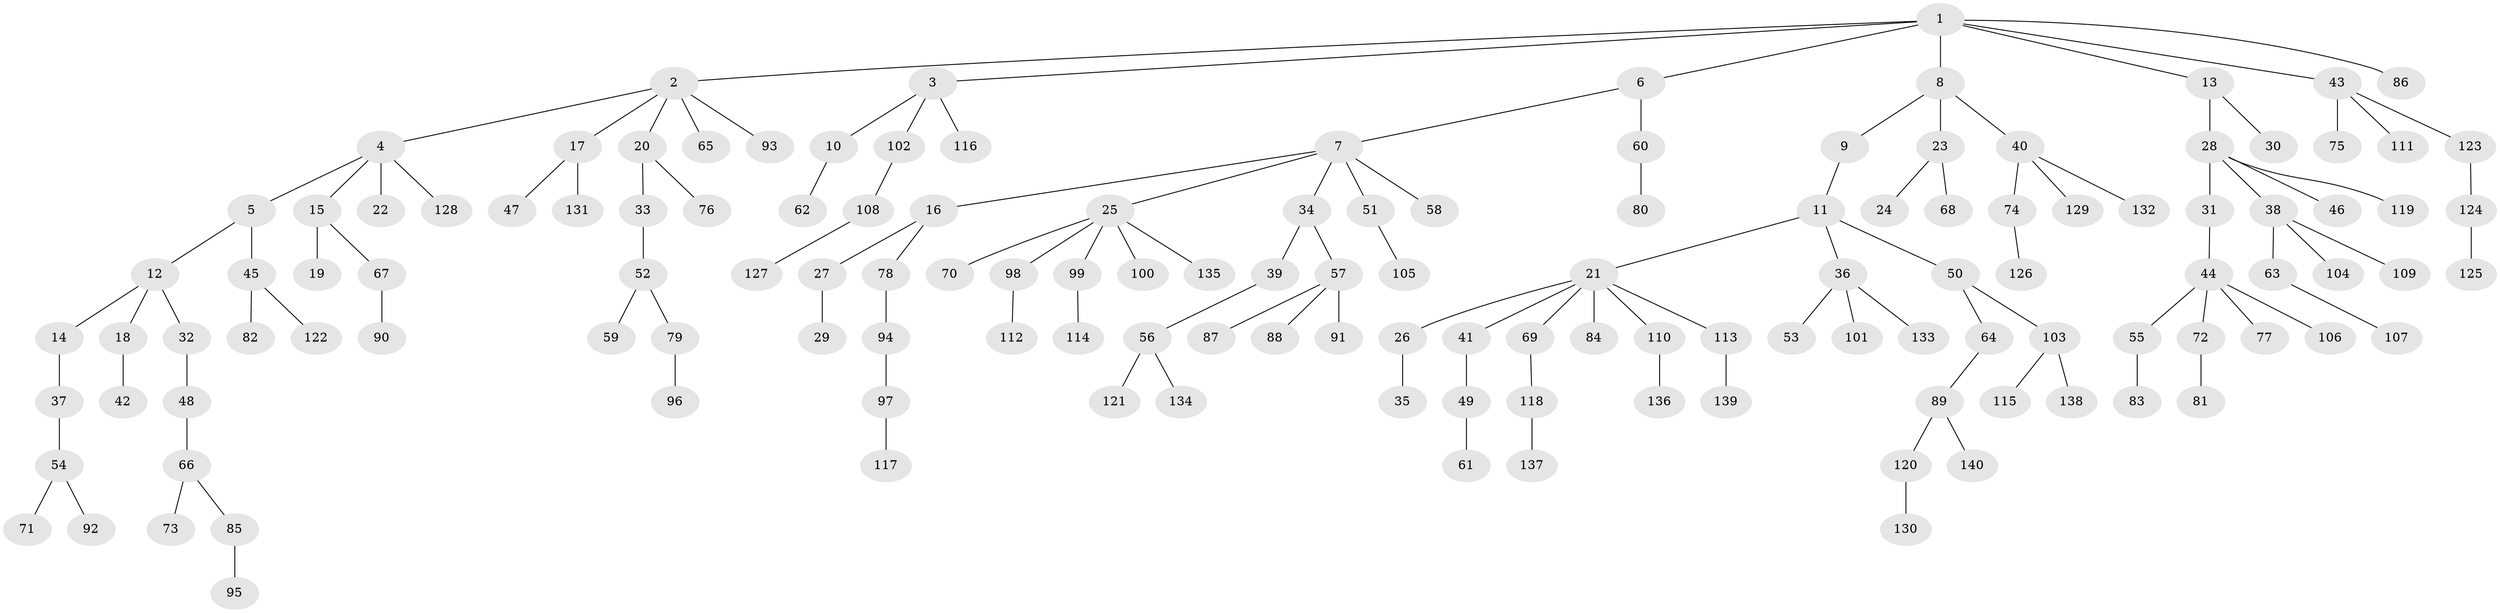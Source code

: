 // coarse degree distribution, {4: 0.1, 3: 0.08571428571428572, 1: 0.5, 5: 0.04285714285714286, 2: 0.2571428571428571, 6: 0.014285714285714285}
// Generated by graph-tools (version 1.1) at 2025/37/03/04/25 23:37:29]
// undirected, 140 vertices, 139 edges
graph export_dot {
  node [color=gray90,style=filled];
  1;
  2;
  3;
  4;
  5;
  6;
  7;
  8;
  9;
  10;
  11;
  12;
  13;
  14;
  15;
  16;
  17;
  18;
  19;
  20;
  21;
  22;
  23;
  24;
  25;
  26;
  27;
  28;
  29;
  30;
  31;
  32;
  33;
  34;
  35;
  36;
  37;
  38;
  39;
  40;
  41;
  42;
  43;
  44;
  45;
  46;
  47;
  48;
  49;
  50;
  51;
  52;
  53;
  54;
  55;
  56;
  57;
  58;
  59;
  60;
  61;
  62;
  63;
  64;
  65;
  66;
  67;
  68;
  69;
  70;
  71;
  72;
  73;
  74;
  75;
  76;
  77;
  78;
  79;
  80;
  81;
  82;
  83;
  84;
  85;
  86;
  87;
  88;
  89;
  90;
  91;
  92;
  93;
  94;
  95;
  96;
  97;
  98;
  99;
  100;
  101;
  102;
  103;
  104;
  105;
  106;
  107;
  108;
  109;
  110;
  111;
  112;
  113;
  114;
  115;
  116;
  117;
  118;
  119;
  120;
  121;
  122;
  123;
  124;
  125;
  126;
  127;
  128;
  129;
  130;
  131;
  132;
  133;
  134;
  135;
  136;
  137;
  138;
  139;
  140;
  1 -- 2;
  1 -- 3;
  1 -- 6;
  1 -- 8;
  1 -- 13;
  1 -- 43;
  1 -- 86;
  2 -- 4;
  2 -- 17;
  2 -- 20;
  2 -- 65;
  2 -- 93;
  3 -- 10;
  3 -- 102;
  3 -- 116;
  4 -- 5;
  4 -- 15;
  4 -- 22;
  4 -- 128;
  5 -- 12;
  5 -- 45;
  6 -- 7;
  6 -- 60;
  7 -- 16;
  7 -- 25;
  7 -- 34;
  7 -- 51;
  7 -- 58;
  8 -- 9;
  8 -- 23;
  8 -- 40;
  9 -- 11;
  10 -- 62;
  11 -- 21;
  11 -- 36;
  11 -- 50;
  12 -- 14;
  12 -- 18;
  12 -- 32;
  13 -- 28;
  13 -- 30;
  14 -- 37;
  15 -- 19;
  15 -- 67;
  16 -- 27;
  16 -- 78;
  17 -- 47;
  17 -- 131;
  18 -- 42;
  20 -- 33;
  20 -- 76;
  21 -- 26;
  21 -- 41;
  21 -- 69;
  21 -- 84;
  21 -- 110;
  21 -- 113;
  23 -- 24;
  23 -- 68;
  25 -- 70;
  25 -- 98;
  25 -- 99;
  25 -- 100;
  25 -- 135;
  26 -- 35;
  27 -- 29;
  28 -- 31;
  28 -- 38;
  28 -- 46;
  28 -- 119;
  31 -- 44;
  32 -- 48;
  33 -- 52;
  34 -- 39;
  34 -- 57;
  36 -- 53;
  36 -- 101;
  36 -- 133;
  37 -- 54;
  38 -- 63;
  38 -- 104;
  38 -- 109;
  39 -- 56;
  40 -- 74;
  40 -- 129;
  40 -- 132;
  41 -- 49;
  43 -- 75;
  43 -- 111;
  43 -- 123;
  44 -- 55;
  44 -- 72;
  44 -- 77;
  44 -- 106;
  45 -- 82;
  45 -- 122;
  48 -- 66;
  49 -- 61;
  50 -- 64;
  50 -- 103;
  51 -- 105;
  52 -- 59;
  52 -- 79;
  54 -- 71;
  54 -- 92;
  55 -- 83;
  56 -- 121;
  56 -- 134;
  57 -- 87;
  57 -- 88;
  57 -- 91;
  60 -- 80;
  63 -- 107;
  64 -- 89;
  66 -- 73;
  66 -- 85;
  67 -- 90;
  69 -- 118;
  72 -- 81;
  74 -- 126;
  78 -- 94;
  79 -- 96;
  85 -- 95;
  89 -- 120;
  89 -- 140;
  94 -- 97;
  97 -- 117;
  98 -- 112;
  99 -- 114;
  102 -- 108;
  103 -- 115;
  103 -- 138;
  108 -- 127;
  110 -- 136;
  113 -- 139;
  118 -- 137;
  120 -- 130;
  123 -- 124;
  124 -- 125;
}

